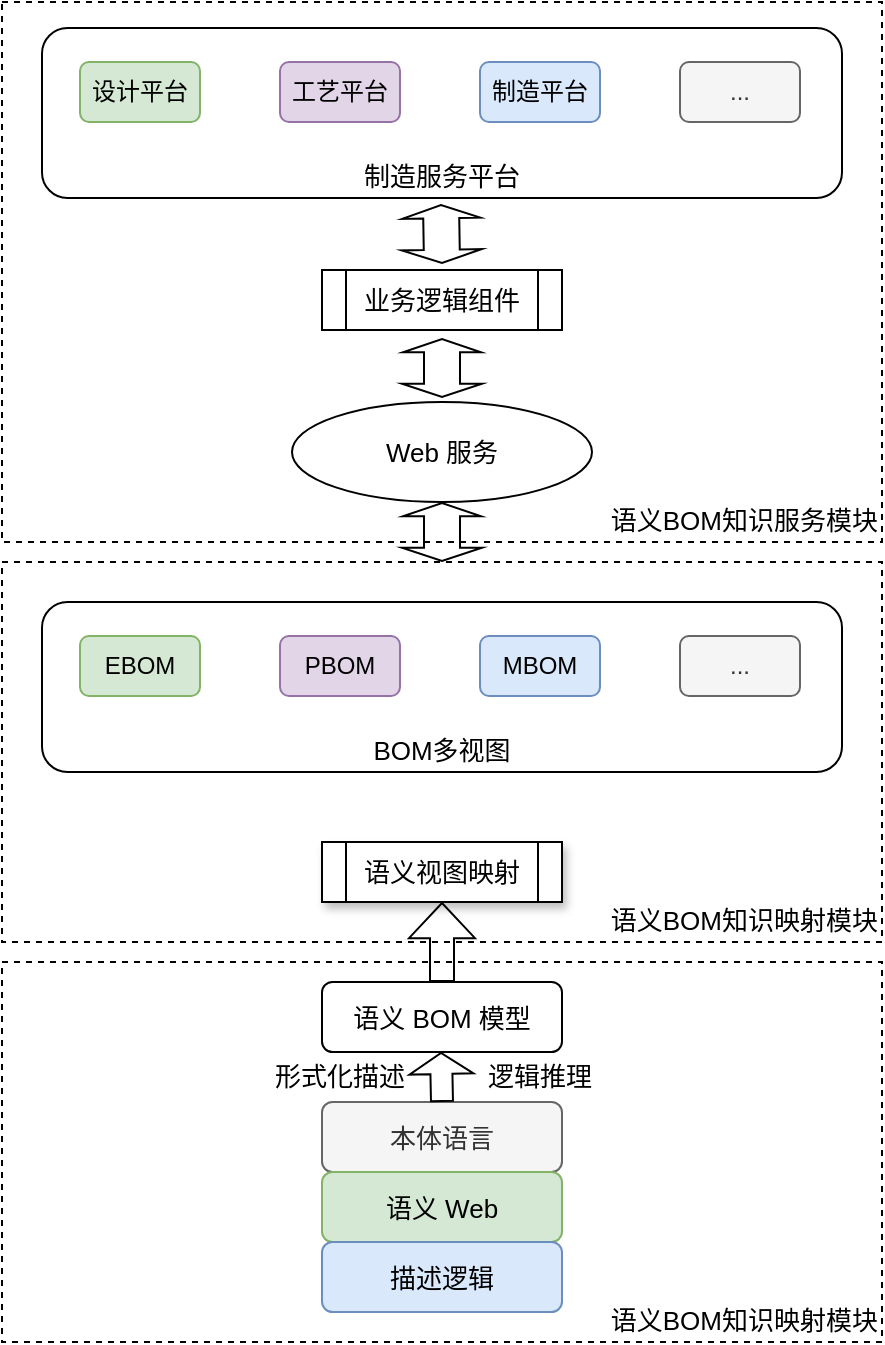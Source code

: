 <mxfile version="16.5.4" type="github">
  <diagram id="TOs7cVzKpCyQhLWn3VBo" name="Page-1">
    <mxGraphModel dx="802" dy="763" grid="1" gridSize="10" guides="1" tooltips="1" connect="1" arrows="1" fold="1" page="1" pageScale="1" pageWidth="827" pageHeight="1169" math="0" shadow="0">
      <root>
        <mxCell id="0" />
        <mxCell id="1" parent="0" />
        <mxCell id="2vI4F3H8Q2DFBP5VW71m-11" value="语义BOM知识服务模块" style="rounded=0;whiteSpace=wrap;html=1;fontSize=13;fillColor=none;verticalAlign=bottom;fontStyle=0;align=right;dashed=1;" vertex="1" parent="1">
          <mxGeometry x="220" y="60" width="440" height="270" as="geometry" />
        </mxCell>
        <mxCell id="2vI4F3H8Q2DFBP5VW71m-10" value="制造服务平台" style="rounded=1;whiteSpace=wrap;html=1;fillColor=none;verticalAlign=bottom;fontSize=13;fontStyle=0" vertex="1" parent="1">
          <mxGeometry x="240" y="73" width="400" height="85" as="geometry" />
        </mxCell>
        <mxCell id="2vI4F3H8Q2DFBP5VW71m-2" value="设计平台" style="rounded=1;whiteSpace=wrap;html=1;fillColor=#d5e8d4;strokeColor=#82b366;fontStyle=0" vertex="1" parent="1">
          <mxGeometry x="259" y="90" width="60" height="30" as="geometry" />
        </mxCell>
        <mxCell id="2vI4F3H8Q2DFBP5VW71m-3" value="工艺平台" style="rounded=1;whiteSpace=wrap;html=1;fillColor=#e1d5e7;strokeColor=#9673a6;fontStyle=0" vertex="1" parent="1">
          <mxGeometry x="359" y="90" width="60" height="30" as="geometry" />
        </mxCell>
        <mxCell id="2vI4F3H8Q2DFBP5VW71m-4" value="制造平台" style="rounded=1;whiteSpace=wrap;html=1;fillColor=#dae8fc;strokeColor=#6c8ebf;fontStyle=0" vertex="1" parent="1">
          <mxGeometry x="459" y="90" width="60" height="30" as="geometry" />
        </mxCell>
        <mxCell id="2vI4F3H8Q2DFBP5VW71m-12" value="业务逻辑组件" style="shape=process;whiteSpace=wrap;html=1;backgroundOutline=1;fontSize=13;fontStyle=0" vertex="1" parent="1">
          <mxGeometry x="380" y="194" width="120" height="30" as="geometry" />
        </mxCell>
        <mxCell id="2vI4F3H8Q2DFBP5VW71m-13" value="Web 服务" style="ellipse;whiteSpace=wrap;html=1;fontSize=13;fillColor=none;fontStyle=0" vertex="1" parent="1">
          <mxGeometry x="365" y="260" width="150" height="50" as="geometry" />
        </mxCell>
        <mxCell id="2vI4F3H8Q2DFBP5VW71m-14" value="" style="shape=flexArrow;endArrow=classic;startArrow=classic;html=1;rounded=0;fontSize=13;width=18;endSize=1.88;startSize=1.88;startWidth=21;fontStyle=0" edge="1" parent="1">
          <mxGeometry width="100" height="100" relative="1" as="geometry">
            <mxPoint x="440" y="191" as="sourcePoint" />
            <mxPoint x="439.5" y="161" as="targetPoint" />
          </mxGeometry>
        </mxCell>
        <mxCell id="2vI4F3H8Q2DFBP5VW71m-17" value="" style="shape=flexArrow;endArrow=classic;startArrow=classic;html=1;rounded=0;fontSize=13;width=18;endSize=1.88;startSize=1.88;startWidth=21;exitX=0.5;exitY=0;exitDx=0;exitDy=0;fontStyle=0" edge="1" parent="1">
          <mxGeometry width="100" height="100" relative="1" as="geometry">
            <mxPoint x="440" y="258" as="sourcePoint" />
            <mxPoint x="440" y="228" as="targetPoint" />
          </mxGeometry>
        </mxCell>
        <mxCell id="2vI4F3H8Q2DFBP5VW71m-18" value="语义BOM知识映射模块" style="rounded=0;whiteSpace=wrap;html=1;fontSize=13;fillColor=none;verticalAlign=bottom;fontStyle=0;align=right;dashed=1;" vertex="1" parent="1">
          <mxGeometry x="220" y="340" width="440" height="190" as="geometry" />
        </mxCell>
        <mxCell id="2vI4F3H8Q2DFBP5VW71m-19" value="BOM多视图" style="rounded=1;whiteSpace=wrap;html=1;fillColor=none;verticalAlign=bottom;fontSize=13;fontStyle=0" vertex="1" parent="1">
          <mxGeometry x="240" y="360" width="400" height="85" as="geometry" />
        </mxCell>
        <mxCell id="2vI4F3H8Q2DFBP5VW71m-20" value="MBOM" style="rounded=1;whiteSpace=wrap;html=1;fillColor=#dae8fc;strokeColor=#6c8ebf;fontStyle=0" vertex="1" parent="1">
          <mxGeometry x="459" y="377" width="60" height="30" as="geometry" />
        </mxCell>
        <mxCell id="2vI4F3H8Q2DFBP5VW71m-21" value="PBOM" style="rounded=1;whiteSpace=wrap;html=1;fillColor=#e1d5e7;strokeColor=#9673a6;fontStyle=0" vertex="1" parent="1">
          <mxGeometry x="359" y="377" width="60" height="30" as="geometry" />
        </mxCell>
        <mxCell id="2vI4F3H8Q2DFBP5VW71m-22" value="EBOM" style="rounded=1;whiteSpace=wrap;html=1;fillColor=#d5e8d4;strokeColor=#82b366;fontStyle=0" vertex="1" parent="1">
          <mxGeometry x="259" y="377" width="60" height="30" as="geometry" />
        </mxCell>
        <mxCell id="2vI4F3H8Q2DFBP5VW71m-23" value="..." style="rounded=1;whiteSpace=wrap;html=1;fillColor=#f5f5f5;strokeColor=#666666;fontStyle=0;fontColor=#333333;" vertex="1" parent="1">
          <mxGeometry x="559" y="90" width="60" height="30" as="geometry" />
        </mxCell>
        <mxCell id="2vI4F3H8Q2DFBP5VW71m-24" value="..." style="rounded=1;whiteSpace=wrap;html=1;fillColor=#f5f5f5;strokeColor=#666666;fontStyle=0;fontColor=#333333;" vertex="1" parent="1">
          <mxGeometry x="559" y="377" width="60" height="30" as="geometry" />
        </mxCell>
        <mxCell id="2vI4F3H8Q2DFBP5VW71m-25" value="语义视图映射" style="shape=process;whiteSpace=wrap;html=1;backgroundOutline=1;fontSize=13;fontStyle=0;shadow=1;" vertex="1" parent="1">
          <mxGeometry x="380" y="480" width="120" height="30" as="geometry" />
        </mxCell>
        <mxCell id="2vI4F3H8Q2DFBP5VW71m-27" value="" style="shape=flexArrow;endArrow=classic;startArrow=classic;html=1;rounded=0;fontSize=13;width=18;endSize=1.88;startSize=1.88;startWidth=21;entryX=0.5;entryY=1;entryDx=0;entryDy=0;fontStyle=0" edge="1" parent="1" source="2vI4F3H8Q2DFBP5VW71m-18" target="2vI4F3H8Q2DFBP5VW71m-13">
          <mxGeometry width="100" height="100" relative="1" as="geometry">
            <mxPoint x="440" y="350" as="sourcePoint" />
            <mxPoint x="439.5" y="320" as="targetPoint" />
          </mxGeometry>
        </mxCell>
        <mxCell id="2vI4F3H8Q2DFBP5VW71m-29" value="语义BOM知识映射模块" style="rounded=0;whiteSpace=wrap;html=1;fontSize=13;fillColor=none;verticalAlign=bottom;fontStyle=0;align=right;dashed=1;" vertex="1" parent="1">
          <mxGeometry x="220" y="540" width="440" height="190" as="geometry" />
        </mxCell>
        <mxCell id="2vI4F3H8Q2DFBP5VW71m-35" value="" style="edgeStyle=orthogonalEdgeStyle;rounded=0;orthogonalLoop=1;jettySize=auto;html=1;fontSize=13;shape=flexArrow;width=12;endSize=5.53;fontStyle=0" edge="1" parent="1" source="2vI4F3H8Q2DFBP5VW71m-30" target="2vI4F3H8Q2DFBP5VW71m-25">
          <mxGeometry relative="1" as="geometry" />
        </mxCell>
        <mxCell id="2vI4F3H8Q2DFBP5VW71m-30" value="语义 BOM 模型" style="rounded=1;whiteSpace=wrap;html=1;fontSize=13;fontStyle=0;" vertex="1" parent="1">
          <mxGeometry x="380" y="550" width="120" height="35" as="geometry" />
        </mxCell>
        <mxCell id="2vI4F3H8Q2DFBP5VW71m-31" value="本体语言" style="rounded=1;whiteSpace=wrap;html=1;fontSize=13;fillColor=#f5f5f5;fontStyle=0;fontColor=#333333;strokeColor=#666666;" vertex="1" parent="1">
          <mxGeometry x="380" y="610" width="120" height="35" as="geometry" />
        </mxCell>
        <mxCell id="2vI4F3H8Q2DFBP5VW71m-32" value="语义 Web" style="rounded=1;whiteSpace=wrap;html=1;fontSize=13;fillColor=#d5e8d4;fontStyle=0;strokeColor=#82b366;" vertex="1" parent="1">
          <mxGeometry x="380" y="645" width="120" height="35" as="geometry" />
        </mxCell>
        <mxCell id="2vI4F3H8Q2DFBP5VW71m-33" value="描述逻辑" style="rounded=1;whiteSpace=wrap;html=1;fontSize=13;fillColor=#dae8fc;fontStyle=0;strokeColor=#6c8ebf;" vertex="1" parent="1">
          <mxGeometry x="380" y="680" width="120" height="35" as="geometry" />
        </mxCell>
        <mxCell id="2vI4F3H8Q2DFBP5VW71m-36" value="" style="edgeStyle=orthogonalEdgeStyle;rounded=0;orthogonalLoop=1;jettySize=auto;html=1;fontSize=13;shape=flexArrow;width=11;endSize=3.16;fontStyle=0" edge="1" parent="1">
          <mxGeometry relative="1" as="geometry">
            <mxPoint x="440" y="610" as="sourcePoint" />
            <mxPoint x="439.5" y="585" as="targetPoint" />
          </mxGeometry>
        </mxCell>
        <mxCell id="2vI4F3H8Q2DFBP5VW71m-37" value="形式化描述" style="rounded=0;whiteSpace=wrap;html=1;shadow=0;fontSize=13;strokeWidth=1;fillColor=none;strokeColor=none;fontStyle=0" vertex="1" parent="1">
          <mxGeometry x="329" y="587" width="120" height="20" as="geometry" />
        </mxCell>
        <mxCell id="2vI4F3H8Q2DFBP5VW71m-39" value="逻辑推理" style="rounded=0;whiteSpace=wrap;html=1;shadow=0;fontSize=13;strokeWidth=0;fillColor=none;strokeColor=none;fontStyle=0" vertex="1" parent="1">
          <mxGeometry x="429" y="587" width="120" height="20" as="geometry" />
        </mxCell>
      </root>
    </mxGraphModel>
  </diagram>
</mxfile>
